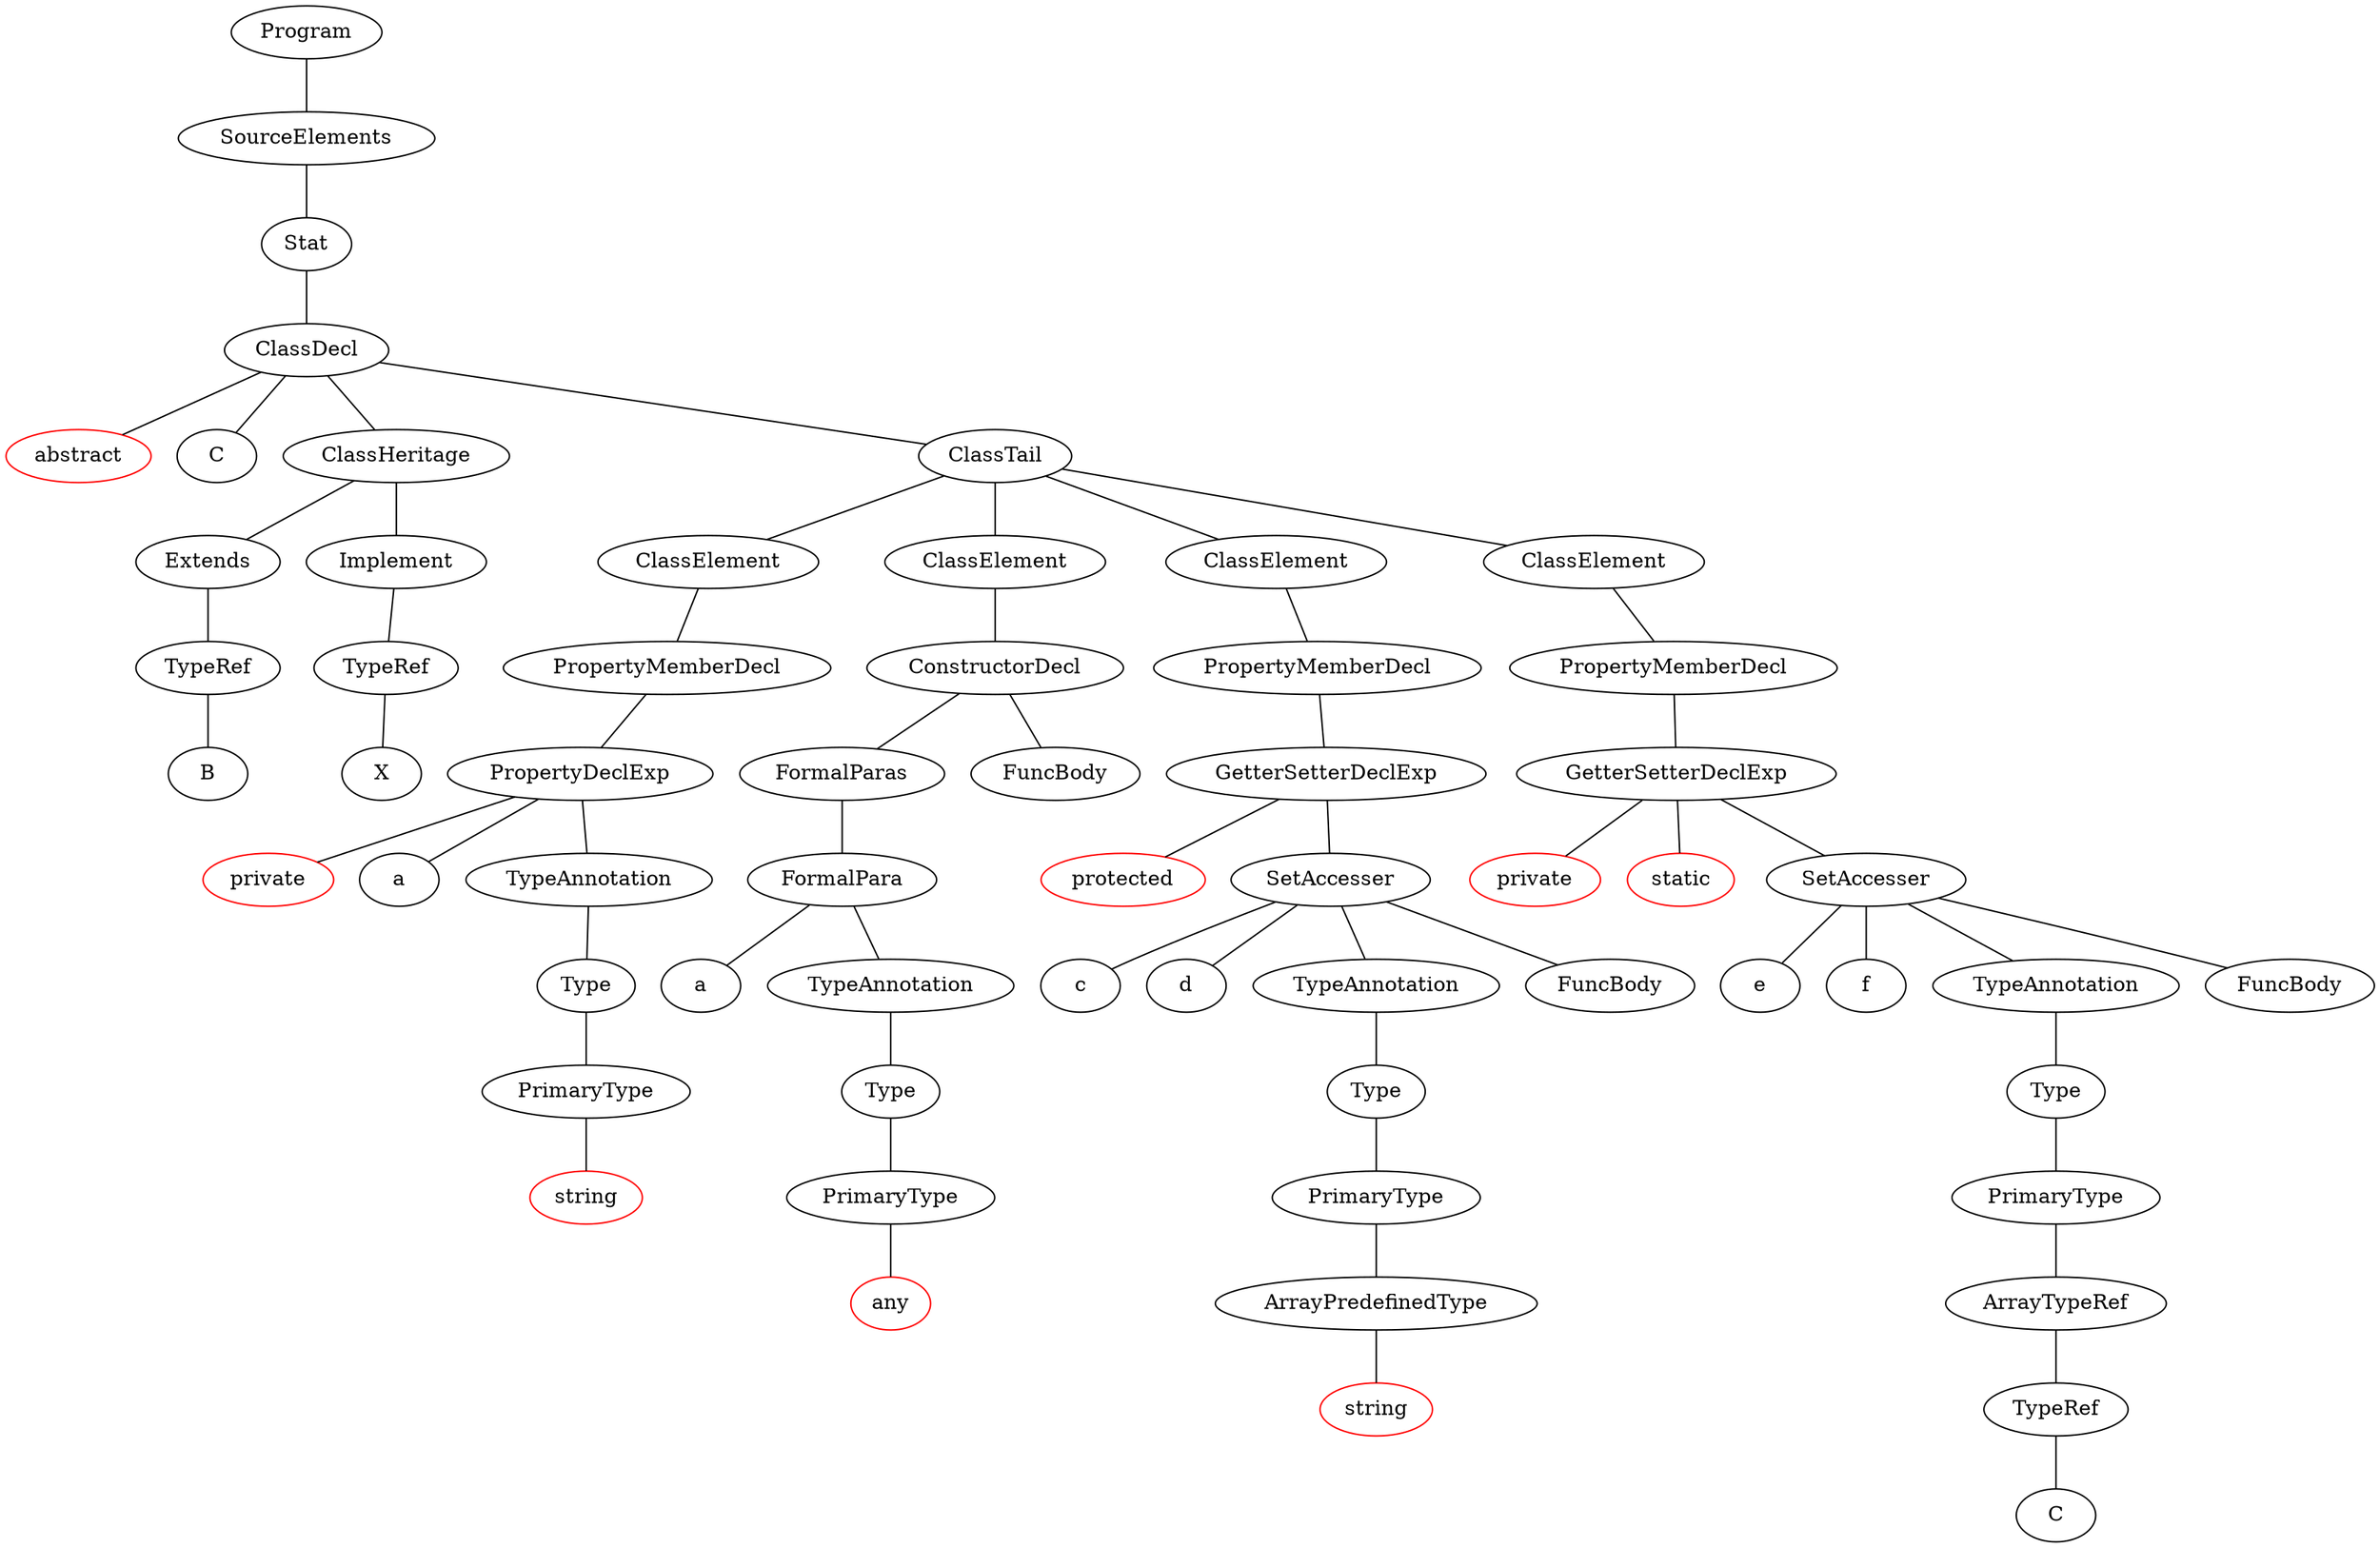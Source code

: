 graph vis {
	node294[label="Program"]
	node294 -- node293
	node293[label="SourceElements"]
	node293 -- node292
	node292[label="Stat"]
	node292 -- node291
	node291[label="ClassDecl"]
	node291 -- node228
	node228[label="abstract", color=red]
	node291 -- node229
	node229[label="C"]
	node291 -- node236
	node236[label="ClassHeritage"]
	node236 -- node232
	node232[label="Extends"]
	node232 -- node231
	node231[label="TypeRef"]
	node231 -- node230
	node230[label="B"]
	node236 -- node235
	node235[label="Implement"]
	node235 -- node234
	node234[label="TypeRef"]
	node234 -- node233
	node233[label="X"]
	node291 -- node290
	node290[label="ClassTail"]
	node290 -- node245
	node245[label="ClassElement"]
	node245 -- node244
	node244[label="PropertyMemberDecl"]
	node244 -- node243
	node243[label="PropertyDeclExp"]
	node243 -- node237
	node237[label="private", color=red]
	node243 -- node238
	node238[label="a"]
	node243 -- node242
	node242[label="TypeAnnotation"]
	node242 -- node241
	node241[label="Type"]
	node241 -- node240
	node240[label="PrimaryType"]
	node240 -- node239
	node239[label="string", color=red]
	node290 -- node255
	node255[label="ClassElement"]
	node255 -- node254
	node254[label="ConstructorDecl"]
	node254 -- node252
	node252[label="FormalParas"]
	node252 -- node251
	node251[label="FormalPara"]
	node251 -- node246
	node246[label="a"]
	node251 -- node250
	node250[label="TypeAnnotation"]
	node250 -- node249
	node249[label="Type"]
	node249 -- node248
	node248[label="PrimaryType"]
	node248 -- node247
	node247[label="any", color=red]
	node254 -- node253
	node253[label="FuncBody"]
	node290 -- node270
	node270[label="ClassElement"]
	node270 -- node269
	node269[label="PropertyMemberDecl"]
	node269 -- node268
	node268[label="GetterSetterDeclExp"]
	node268 -- node258
	node258[label="protected", color=red]
	node268 -- node267
	node267[label="Accesser"]
	node267[label="SetAccesser"]
	node267 -- node259
	node259[label="c"]
	node267 -- node260
	node260[label="d"]
	node267 -- node265
	node265[label="TypeAnnotation"]
	node265 -- node264
	node264[label="Type"]
	node264 -- node263
	node263[label="PrimaryType"]
	node263 -- node262
	node262[label="ArrayPredefinedType"]
	node262 -- node261
	node261[label="string", color=red]
	node267 -- node266
	node266[label="FuncBody"]
	node290 -- node289
	node289[label="ClassElement"]
	node289 -- node288
	node288[label="PropertyMemberDecl"]
	node288 -- node287
	node287[label="GetterSetterDeclExp"]
	node287 -- node275
	node275[label="private", color=red]
	node287 -- node286
	node286[label="static", color=red]
	node287 -- node285
	node285[label="Accesser"]
	node285[label="SetAccesser"]
	node285 -- node276
	node276[label="e"]
	node285 -- node277
	node277[label="f"]
	node285 -- node283
	node283[label="TypeAnnotation"]
	node283 -- node282
	node282[label="Type"]
	node282 -- node281
	node281[label="PrimaryType"]
	node281 -- node280
	node280[label="ArrayTypeRef"]
	node280 -- node279
	node279[label="TypeRef"]
	node279 -- node278
	node278[label="C"]
	node285 -- node284
	node284[label="FuncBody"]
}
